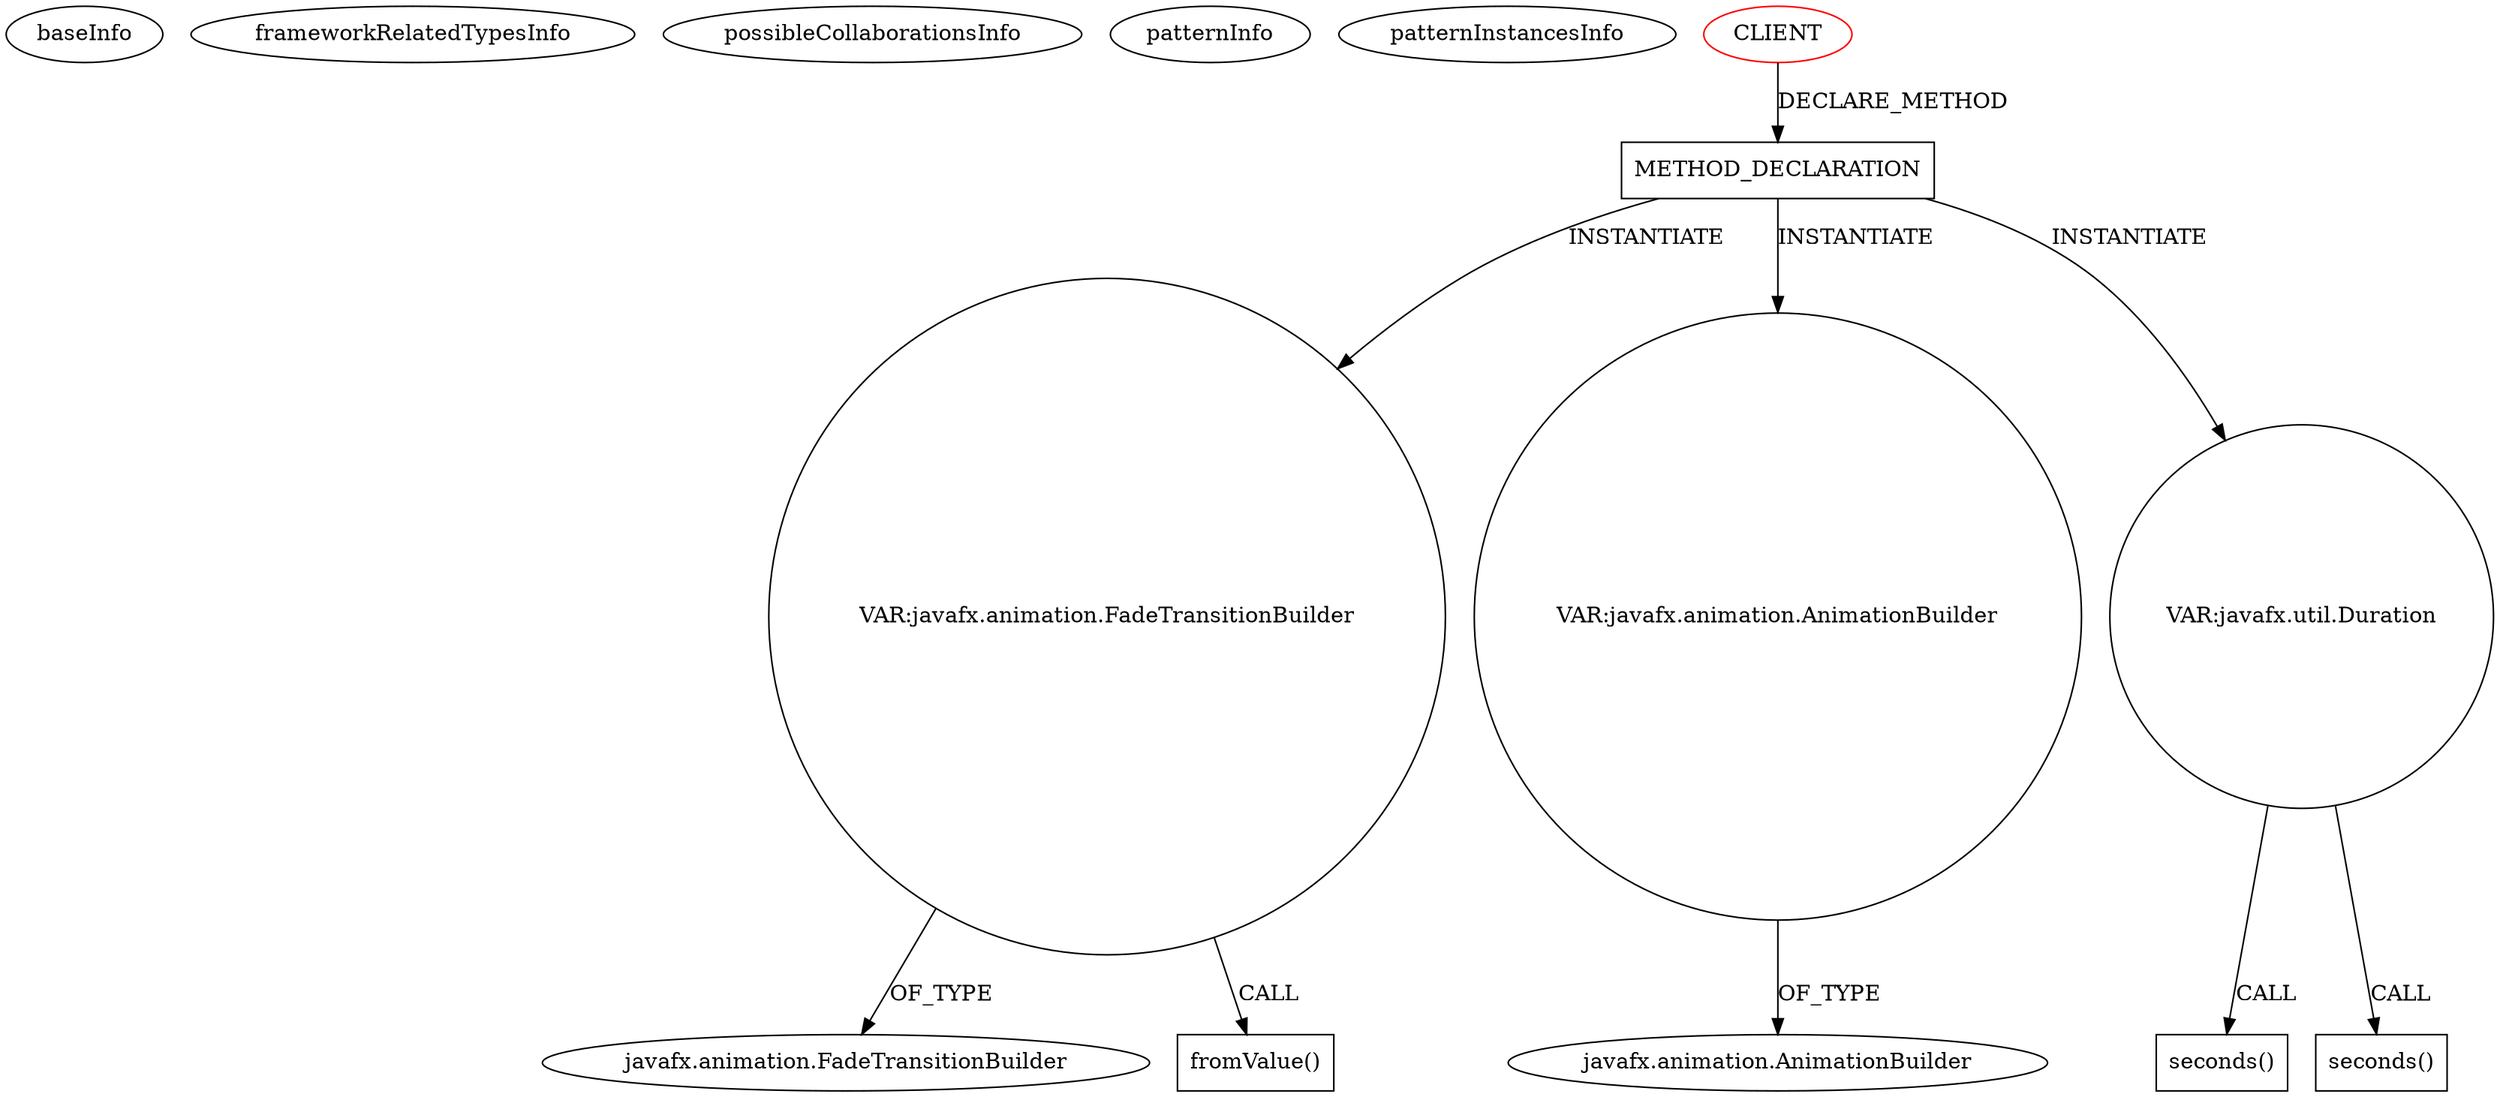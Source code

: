digraph {
baseInfo[graphId=4368,category="pattern",isAnonymous=false,possibleRelation=false]
frameworkRelatedTypesInfo[]
possibleCollaborationsInfo[]
patternInfo[frequency=2.0,patternRootClient=0]
patternInstancesInfo[0="7thwheel-medaka-chan~/7thwheel-medaka-chan/medaka-chan-master/src/seventhwheel/pos/controller/MainController.java~MainController~25",1="Maxxa-MT-common~/Maxxa-MT-common/MT-common-master/src/cz/commons/example/graphics/branchNode/BranchElementExample.java~BranchElementExample~916"]
72[label="javafx.animation.FadeTransitionBuilder",vertexType="FRAMEWORK_CLASS_TYPE",isFrameworkType=false]
211[label="VAR:javafx.animation.FadeTransitionBuilder",vertexType="VARIABLE_EXPRESION",isFrameworkType=false,shape=circle]
212[label="fromValue()",vertexType="INSIDE_CALL",isFrameworkType=false,shape=box]
4[label="METHOD_DECLARATION",vertexType="CLIENT_METHOD_DECLARATION",isFrameworkType=false,shape=box]
0[label="CLIENT",vertexType="ROOT_CLIENT_CLASS_DECLARATION",isFrameworkType=false,color=red]
249[label="VAR:javafx.animation.AnimationBuilder",vertexType="VARIABLE_EXPRESION",isFrameworkType=false,shape=circle]
63[label="javafx.animation.AnimationBuilder",vertexType="FRAMEWORK_CLASS_TYPE",isFrameworkType=false]
91[label="VAR:javafx.util.Duration",vertexType="VARIABLE_EXPRESION",isFrameworkType=false,shape=circle]
223[label="seconds()",vertexType="INSIDE_CALL",isFrameworkType=false,shape=box]
289[label="seconds()",vertexType="INSIDE_CALL",isFrameworkType=false,shape=box]
4->91[label="INSTANTIATE"]
211->72[label="OF_TYPE"]
4->249[label="INSTANTIATE"]
4->211[label="INSTANTIATE"]
91->289[label="CALL"]
211->212[label="CALL"]
0->4[label="DECLARE_METHOD"]
91->223[label="CALL"]
249->63[label="OF_TYPE"]
}
